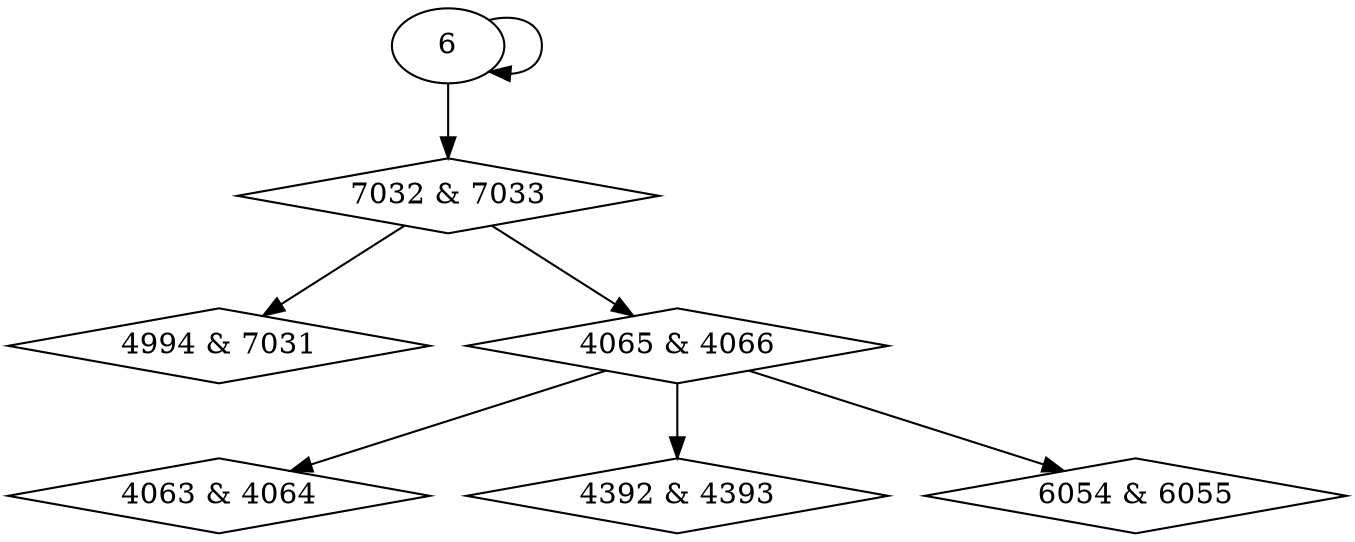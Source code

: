 digraph {
0 [label = "4994 & 7031", shape = diamond];
1 [label = "4063 & 4064", shape = diamond];
2 [label = "4065 & 4066", shape = diamond];
3 [label = "4392 & 4393", shape = diamond];
4 [label = "6054 & 6055", shape = diamond];
5 [label = "7032 & 7033", shape = diamond];
5 -> 0;
2 -> 1;
5 -> 2;
2 -> 3;
2 -> 4;
6 -> 5;
6 -> 6;
}
